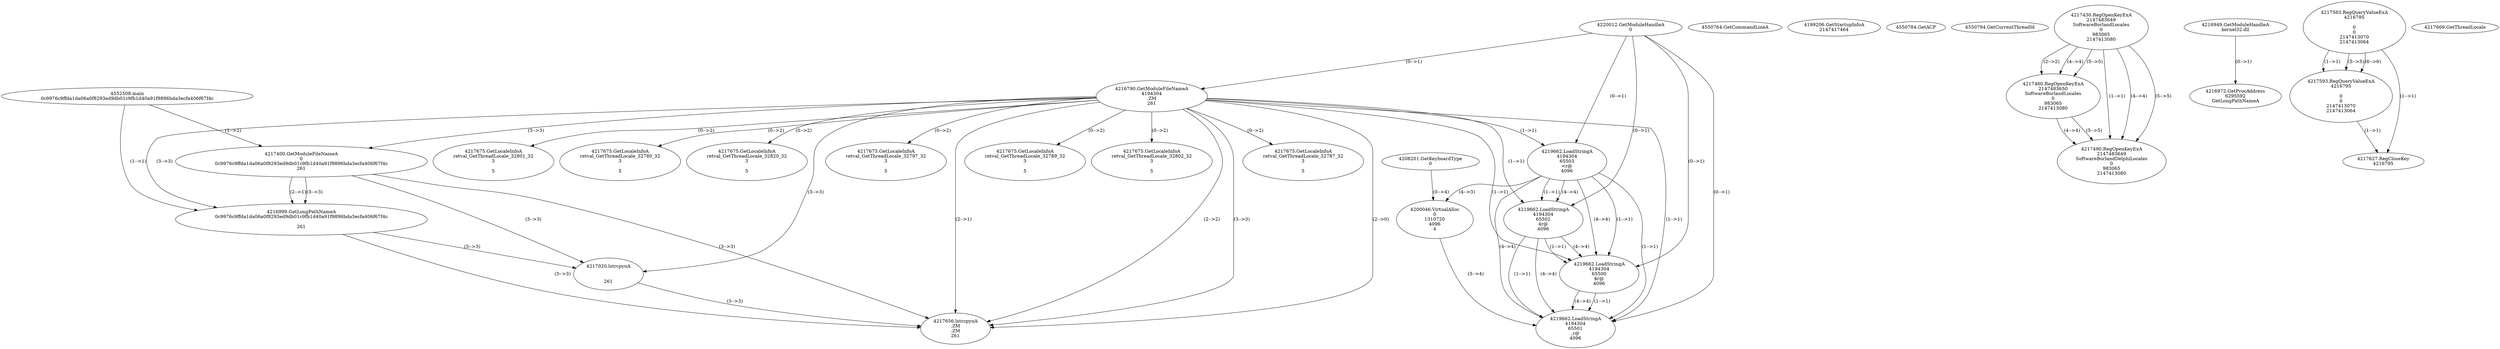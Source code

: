 // Global SCDG with merge call
digraph {
	0 [label="4552508.main
0c9976c9ffda1da06a0f8293ed9db01c9fb1d40a91f9896bda3ecfa406f67f4c"]
	1 [label="4220012.GetModuleHandleA
0"]
	2 [label="4208201.GetKeyboardType
0"]
	3 [label="4550764.GetCommandLineA
"]
	4 [label="4199206.GetStartupInfoA
2147417464"]
	5 [label="4550784.GetACP
"]
	6 [label="4550794.GetCurrentThreadId
"]
	7 [label="4216790.GetModuleFileNameA
4194304
.ZM
261"]
	1 -> 7 [label="(0-->1)"]
	8 [label="4217400.GetModuleFileNameA
0
0c9976c9ffda1da06a0f8293ed9db01c9fb1d40a91f9896bda3ecfa406f67f4c
261"]
	0 -> 8 [label="(1-->2)"]
	7 -> 8 [label="(3-->3)"]
	9 [label="4217430.RegOpenKeyExA
2147483649
Software\Borland\Locales
0
983065
2147413080"]
	10 [label="4217460.RegOpenKeyExA
2147483650
Software\Borland\Locales
0
983065
2147413080"]
	9 -> 10 [label="(2-->2)"]
	9 -> 10 [label="(4-->4)"]
	9 -> 10 [label="(5-->5)"]
	11 [label="4217490.RegOpenKeyExA
2147483649
Software\Borland\Delphi\Locales
0
983065
2147413080"]
	9 -> 11 [label="(1-->1)"]
	9 -> 11 [label="(4-->4)"]
	10 -> 11 [label="(4-->4)"]
	9 -> 11 [label="(5-->5)"]
	10 -> 11 [label="(5-->5)"]
	12 [label="4216949.GetModuleHandleA
kernel32.dll"]
	13 [label="4216972.GetProcAddress
6295592
GetLongPathNameA"]
	12 -> 13 [label="(0-->1)"]
	14 [label="4216999.GetLongPathNameA
0c9976c9ffda1da06a0f8293ed9db01c9fb1d40a91f9896bda3ecfa406f67f4c

261"]
	0 -> 14 [label="(1-->1)"]
	8 -> 14 [label="(2-->1)"]
	7 -> 14 [label="(3-->3)"]
	8 -> 14 [label="(3-->3)"]
	15 [label="4217020.lstrcpynA


261"]
	7 -> 15 [label="(3-->3)"]
	8 -> 15 [label="(3-->3)"]
	14 -> 15 [label="(3-->3)"]
	16 [label="4217563.RegQueryValueExA
4216795

0
0
2147413070
2147413064"]
	17 [label="4217593.RegQueryValueExA
4216795

0
0
2147413070
2147413064"]
	16 -> 17 [label="(1-->1)"]
	16 -> 17 [label="(5-->5)"]
	16 -> 17 [label="(6-->6)"]
	18 [label="4217627.RegCloseKey
4216795"]
	16 -> 18 [label="(1-->1)"]
	17 -> 18 [label="(1-->1)"]
	19 [label="4217656.lstrcpynA
.ZM
.ZM
261"]
	7 -> 19 [label="(2-->1)"]
	7 -> 19 [label="(2-->2)"]
	7 -> 19 [label="(3-->3)"]
	8 -> 19 [label="(3-->3)"]
	14 -> 19 [label="(3-->3)"]
	15 -> 19 [label="(3-->3)"]
	7 -> 19 [label="(2-->0)"]
	20 [label="4217669.GetThreadLocale
"]
	21 [label="4217675.GetLocaleInfoA
retval_GetThreadLocale_32801_32
3

5"]
	7 -> 21 [label="(0-->2)"]
	22 [label="4219662.LoadStringA
4194304
65503
<r@
4096"]
	1 -> 22 [label="(0-->1)"]
	7 -> 22 [label="(1-->1)"]
	23 [label="4219662.LoadStringA
4194304
65502
4r@
4096"]
	1 -> 23 [label="(0-->1)"]
	7 -> 23 [label="(1-->1)"]
	22 -> 23 [label="(1-->1)"]
	22 -> 23 [label="(4-->4)"]
	24 [label="4217675.GetLocaleInfoA
retval_GetThreadLocale_32780_32
3

5"]
	7 -> 24 [label="(0-->2)"]
	25 [label="4217675.GetLocaleInfoA
retval_GetThreadLocale_32820_32
3

5"]
	7 -> 25 [label="(0-->2)"]
	26 [label="4200046.VirtualAlloc
0
1310720
4096
4"]
	22 -> 26 [label="(4-->3)"]
	2 -> 26 [label="(0-->4)"]
	27 [label="4217675.GetLocaleInfoA
retval_GetThreadLocale_32797_32
3

5"]
	7 -> 27 [label="(0-->2)"]
	28 [label="4219662.LoadStringA
4194304
65500
$r@
4096"]
	1 -> 28 [label="(0-->1)"]
	7 -> 28 [label="(1-->1)"]
	22 -> 28 [label="(1-->1)"]
	23 -> 28 [label="(1-->1)"]
	22 -> 28 [label="(4-->4)"]
	23 -> 28 [label="(4-->4)"]
	29 [label="4217675.GetLocaleInfoA
retval_GetThreadLocale_32789_32
3

5"]
	7 -> 29 [label="(0-->2)"]
	30 [label="4217675.GetLocaleInfoA
retval_GetThreadLocale_32802_32
3

5"]
	7 -> 30 [label="(0-->2)"]
	31 [label="4219662.LoadStringA
4194304
65501
,r@
4096"]
	1 -> 31 [label="(0-->1)"]
	7 -> 31 [label="(1-->1)"]
	22 -> 31 [label="(1-->1)"]
	23 -> 31 [label="(1-->1)"]
	28 -> 31 [label="(1-->1)"]
	22 -> 31 [label="(4-->4)"]
	23 -> 31 [label="(4-->4)"]
	26 -> 31 [label="(3-->4)"]
	28 -> 31 [label="(4-->4)"]
	32 [label="4217675.GetLocaleInfoA
retval_GetThreadLocale_32787_32
3

5"]
	7 -> 32 [label="(0-->2)"]
}
